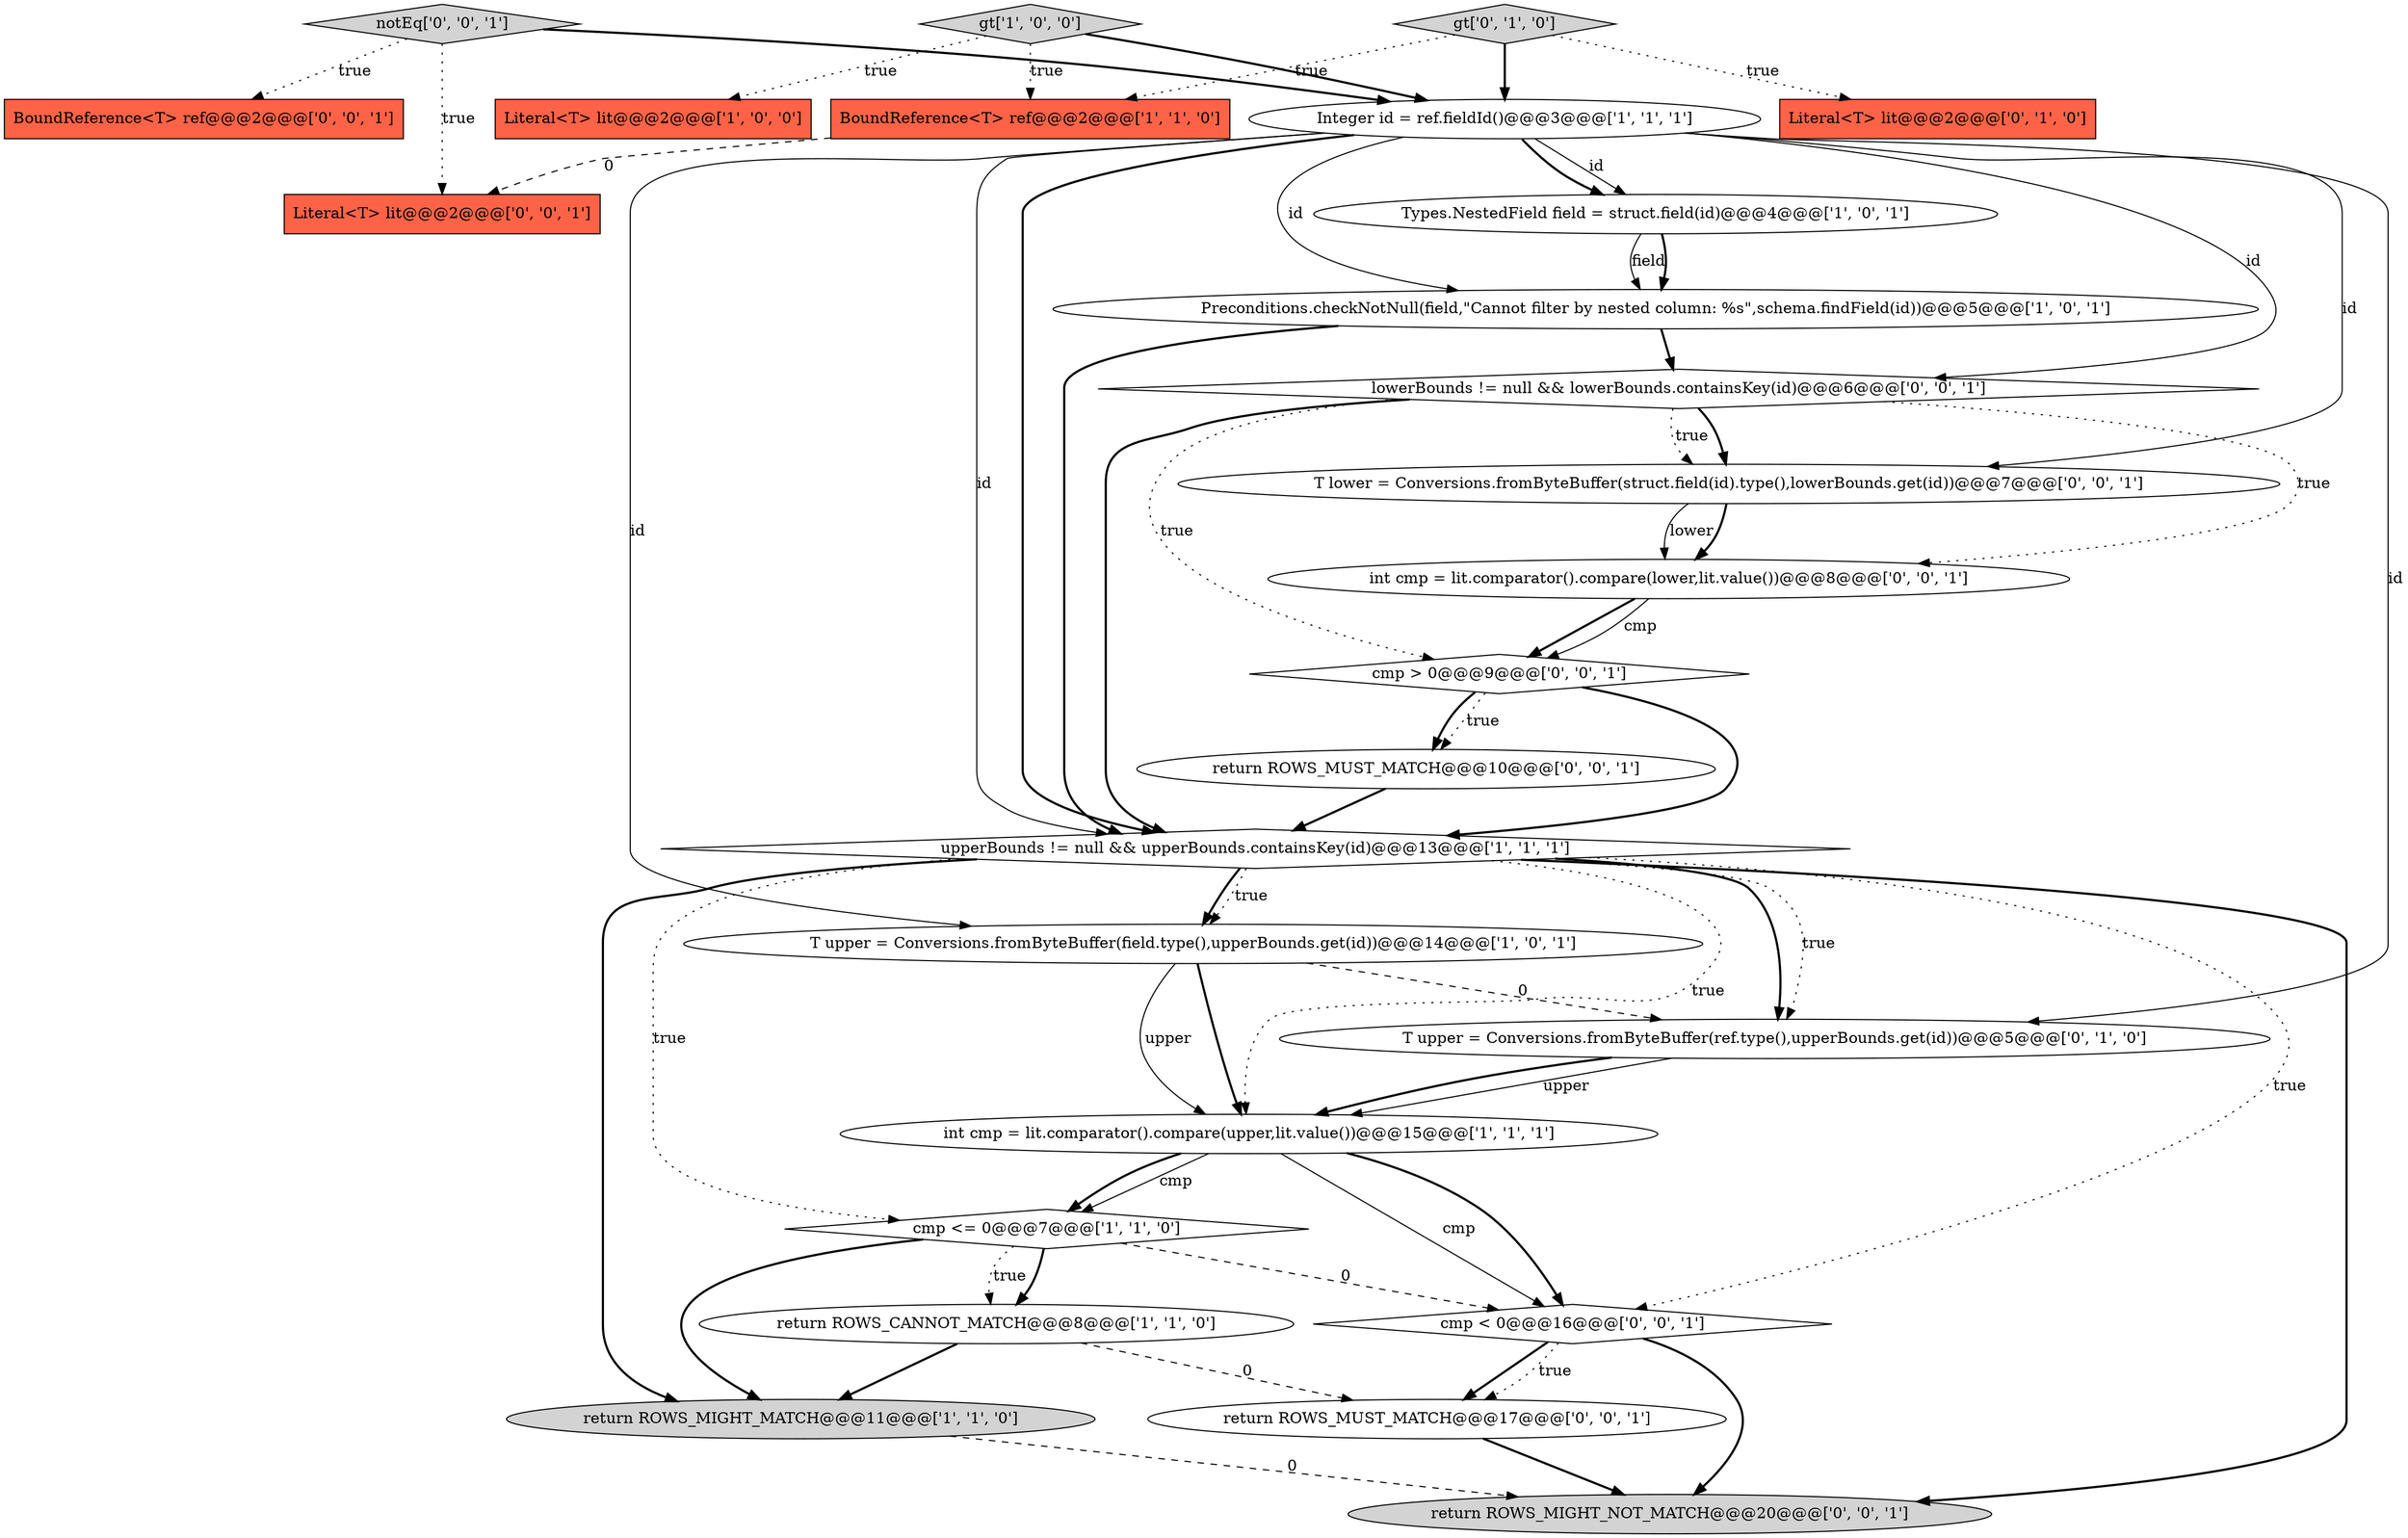 digraph {
6 [style = filled, label = "Integer id = ref.fieldId()@@@3@@@['1', '1', '1']", fillcolor = white, shape = ellipse image = "AAA0AAABBB1BBB"];
14 [style = filled, label = "T upper = Conversions.fromByteBuffer(ref.type(),upperBounds.get(id))@@@5@@@['0', '1', '0']", fillcolor = white, shape = ellipse image = "AAA1AAABBB2BBB"];
12 [style = filled, label = "Literal<T> lit@@@2@@@['0', '1', '0']", fillcolor = tomato, shape = box image = "AAA0AAABBB2BBB"];
4 [style = filled, label = "T upper = Conversions.fromByteBuffer(field.type(),upperBounds.get(id))@@@14@@@['1', '0', '1']", fillcolor = white, shape = ellipse image = "AAA0AAABBB1BBB"];
15 [style = filled, label = "notEq['0', '0', '1']", fillcolor = lightgray, shape = diamond image = "AAA0AAABBB3BBB"];
2 [style = filled, label = "cmp <= 0@@@7@@@['1', '1', '0']", fillcolor = white, shape = diamond image = "AAA0AAABBB1BBB"];
19 [style = filled, label = "cmp < 0@@@16@@@['0', '0', '1']", fillcolor = white, shape = diamond image = "AAA0AAABBB3BBB"];
5 [style = filled, label = "Preconditions.checkNotNull(field,\"Cannot filter by nested column: %s\",schema.findField(id))@@@5@@@['1', '0', '1']", fillcolor = white, shape = ellipse image = "AAA0AAABBB1BBB"];
18 [style = filled, label = "return ROWS_MIGHT_NOT_MATCH@@@20@@@['0', '0', '1']", fillcolor = lightgray, shape = ellipse image = "AAA0AAABBB3BBB"];
16 [style = filled, label = "lowerBounds != null && lowerBounds.containsKey(id)@@@6@@@['0', '0', '1']", fillcolor = white, shape = diamond image = "AAA0AAABBB3BBB"];
1 [style = filled, label = "Types.NestedField field = struct.field(id)@@@4@@@['1', '0', '1']", fillcolor = white, shape = ellipse image = "AAA0AAABBB1BBB"];
0 [style = filled, label = "return ROWS_CANNOT_MATCH@@@8@@@['1', '1', '0']", fillcolor = white, shape = ellipse image = "AAA0AAABBB1BBB"];
9 [style = filled, label = "BoundReference<T> ref@@@2@@@['1', '1', '0']", fillcolor = tomato, shape = box image = "AAA0AAABBB1BBB"];
25 [style = filled, label = "int cmp = lit.comparator().compare(lower,lit.value())@@@8@@@['0', '0', '1']", fillcolor = white, shape = ellipse image = "AAA0AAABBB3BBB"];
7 [style = filled, label = "gt['1', '0', '0']", fillcolor = lightgray, shape = diamond image = "AAA0AAABBB1BBB"];
17 [style = filled, label = "T lower = Conversions.fromByteBuffer(struct.field(id).type(),lowerBounds.get(id))@@@7@@@['0', '0', '1']", fillcolor = white, shape = ellipse image = "AAA0AAABBB3BBB"];
11 [style = filled, label = "return ROWS_MIGHT_MATCH@@@11@@@['1', '1', '0']", fillcolor = lightgray, shape = ellipse image = "AAA0AAABBB1BBB"];
20 [style = filled, label = "return ROWS_MUST_MATCH@@@17@@@['0', '0', '1']", fillcolor = white, shape = ellipse image = "AAA0AAABBB3BBB"];
3 [style = filled, label = "Literal<T> lit@@@2@@@['1', '0', '0']", fillcolor = tomato, shape = box image = "AAA0AAABBB1BBB"];
23 [style = filled, label = "Literal<T> lit@@@2@@@['0', '0', '1']", fillcolor = tomato, shape = box image = "AAA0AAABBB3BBB"];
8 [style = filled, label = "upperBounds != null && upperBounds.containsKey(id)@@@13@@@['1', '1', '1']", fillcolor = white, shape = diamond image = "AAA0AAABBB1BBB"];
22 [style = filled, label = "BoundReference<T> ref@@@2@@@['0', '0', '1']", fillcolor = tomato, shape = box image = "AAA0AAABBB3BBB"];
10 [style = filled, label = "int cmp = lit.comparator().compare(upper,lit.value())@@@15@@@['1', '1', '1']", fillcolor = white, shape = ellipse image = "AAA0AAABBB1BBB"];
21 [style = filled, label = "cmp > 0@@@9@@@['0', '0', '1']", fillcolor = white, shape = diamond image = "AAA0AAABBB3BBB"];
24 [style = filled, label = "return ROWS_MUST_MATCH@@@10@@@['0', '0', '1']", fillcolor = white, shape = ellipse image = "AAA0AAABBB3BBB"];
13 [style = filled, label = "gt['0', '1', '0']", fillcolor = lightgray, shape = diamond image = "AAA0AAABBB2BBB"];
8->10 [style = dotted, label="true"];
25->21 [style = solid, label="cmp"];
8->14 [style = bold, label=""];
6->14 [style = solid, label="id"];
4->14 [style = dashed, label="0"];
5->8 [style = bold, label=""];
10->2 [style = bold, label=""];
6->4 [style = solid, label="id"];
8->4 [style = bold, label=""];
2->11 [style = bold, label=""];
20->18 [style = bold, label=""];
19->20 [style = bold, label=""];
21->24 [style = dotted, label="true"];
13->6 [style = bold, label=""];
7->6 [style = bold, label=""];
16->8 [style = bold, label=""];
10->19 [style = solid, label="cmp"];
4->10 [style = solid, label="upper"];
21->8 [style = bold, label=""];
8->2 [style = dotted, label="true"];
6->8 [style = solid, label="id"];
21->24 [style = bold, label=""];
13->9 [style = dotted, label="true"];
0->11 [style = bold, label=""];
6->8 [style = bold, label=""];
15->6 [style = bold, label=""];
7->9 [style = dotted, label="true"];
0->20 [style = dashed, label="0"];
1->5 [style = solid, label="field"];
10->19 [style = bold, label=""];
8->19 [style = dotted, label="true"];
19->20 [style = dotted, label="true"];
25->21 [style = bold, label=""];
8->18 [style = bold, label=""];
2->19 [style = dashed, label="0"];
6->16 [style = solid, label="id"];
8->11 [style = bold, label=""];
6->5 [style = solid, label="id"];
16->21 [style = dotted, label="true"];
11->18 [style = dashed, label="0"];
14->10 [style = solid, label="upper"];
9->23 [style = dashed, label="0"];
4->10 [style = bold, label=""];
8->14 [style = dotted, label="true"];
16->25 [style = dotted, label="true"];
17->25 [style = solid, label="lower"];
2->0 [style = bold, label=""];
16->17 [style = bold, label=""];
6->17 [style = solid, label="id"];
2->0 [style = dotted, label="true"];
15->22 [style = dotted, label="true"];
14->10 [style = bold, label=""];
24->8 [style = bold, label=""];
7->3 [style = dotted, label="true"];
13->12 [style = dotted, label="true"];
19->18 [style = bold, label=""];
6->1 [style = bold, label=""];
8->4 [style = dotted, label="true"];
5->16 [style = bold, label=""];
16->17 [style = dotted, label="true"];
15->23 [style = dotted, label="true"];
6->1 [style = solid, label="id"];
10->2 [style = solid, label="cmp"];
17->25 [style = bold, label=""];
1->5 [style = bold, label=""];
}
